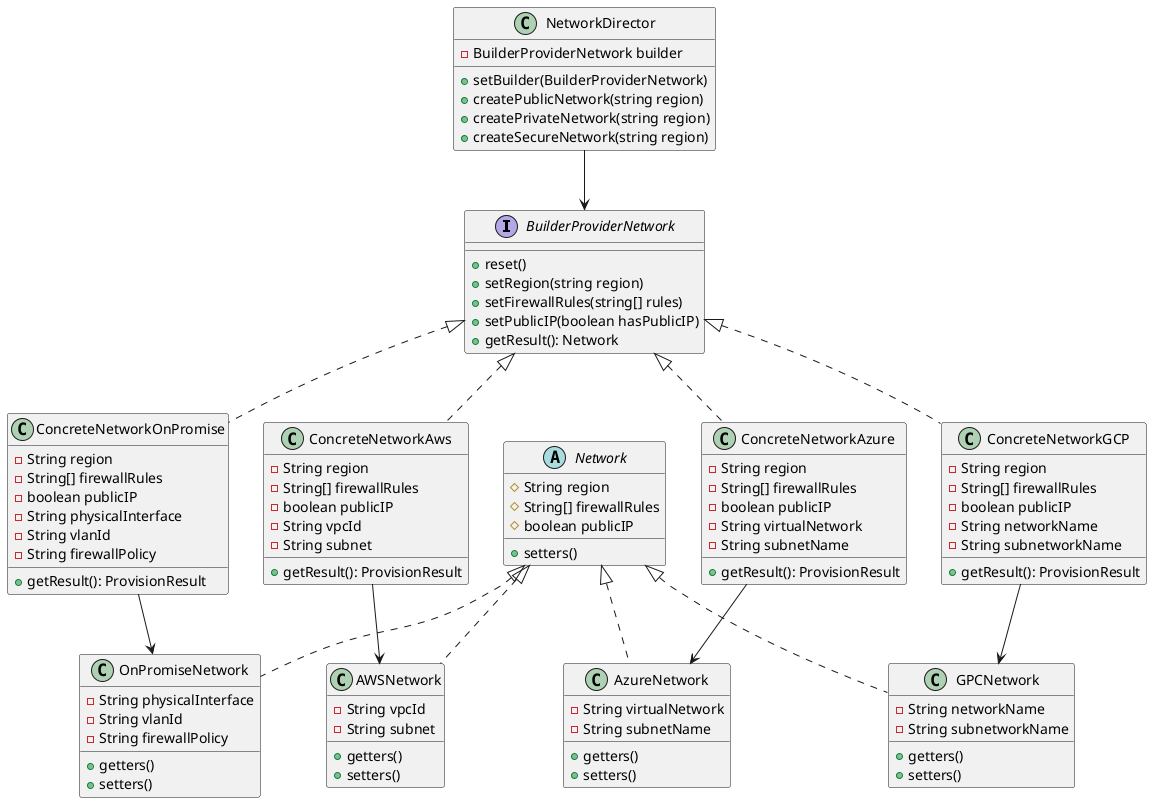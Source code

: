 @startuml build-Network

interface BuilderProviderNetwork {
    + reset()
    + setRegion(string region)
    + setFirewallRules(string[] rules)
    + setPublicIP(boolean hasPublicIP)
    + getResult(): Network
}

class NetworkDirector {
    - BuilderProviderNetwork builder
    + setBuilder(BuilderProviderNetwork)
    + createPublicNetwork(string region)
    + createPrivateNetwork(string region)
    + createSecureNetwork(string region)
}

class ConcreteNetworkAws implements BuilderProviderNetwork {
    - String region
    - String[] firewallRules
    - boolean publicIP
    - String vpcId          
    - String subnet        
    + getResult(): ProvisionResult
}
class ConcreteNetworkAzure implements BuilderProviderNetwork {
    - String region
    - String[] firewallRules
    - boolean publicIP
    - String virtualNetwork
    - String subnetName  
    + getResult(): ProvisionResult

}
class ConcreteNetworkGCP implements BuilderProviderNetwork{
    - String region
    - String[] firewallRules
    - boolean publicIP
    - String networkName
    - String subnetworkName 
    + getResult(): ProvisionResult
    
}
class ConcreteNetworkOnPromise implements BuilderProviderNetwork{
    - String region
    - String[] firewallRules
    - boolean publicIP
    - String physicalInterface
    - String vlanId
    - String firewallPolicy 
    + getResult(): ProvisionResult
    
}

abstract class Network {
    # String region            
    # String[] firewallRules   
    # boolean publicIP         
    + setters()
}

class AWSNetwork implements Network {
    - String vpcId
    - String subnet
    + getters()
    + setters()
}

class AzureNetwork implements Network {
    - String virtualNetwork
    - String subnetName
    + getters()
    + setters()
}

class GPCNetwork implements Network {
    - String networkName
    - String subnetworkName
    + getters()
    + setters()
}

class OnPromiseNetwork implements Network{
    - String physicalInterface
    - String vlanId
    - String firewallPolicy
    + getters()
    + setters()
}

NetworkDirector --> BuilderProviderNetwork
ConcreteNetworkAws --> AWSNetwork
ConcreteNetworkAzure --> AzureNetwork
ConcreteNetworkGCP --> GPCNetwork
ConcreteNetworkOnPromise --> OnPromiseNetwork
@enduml